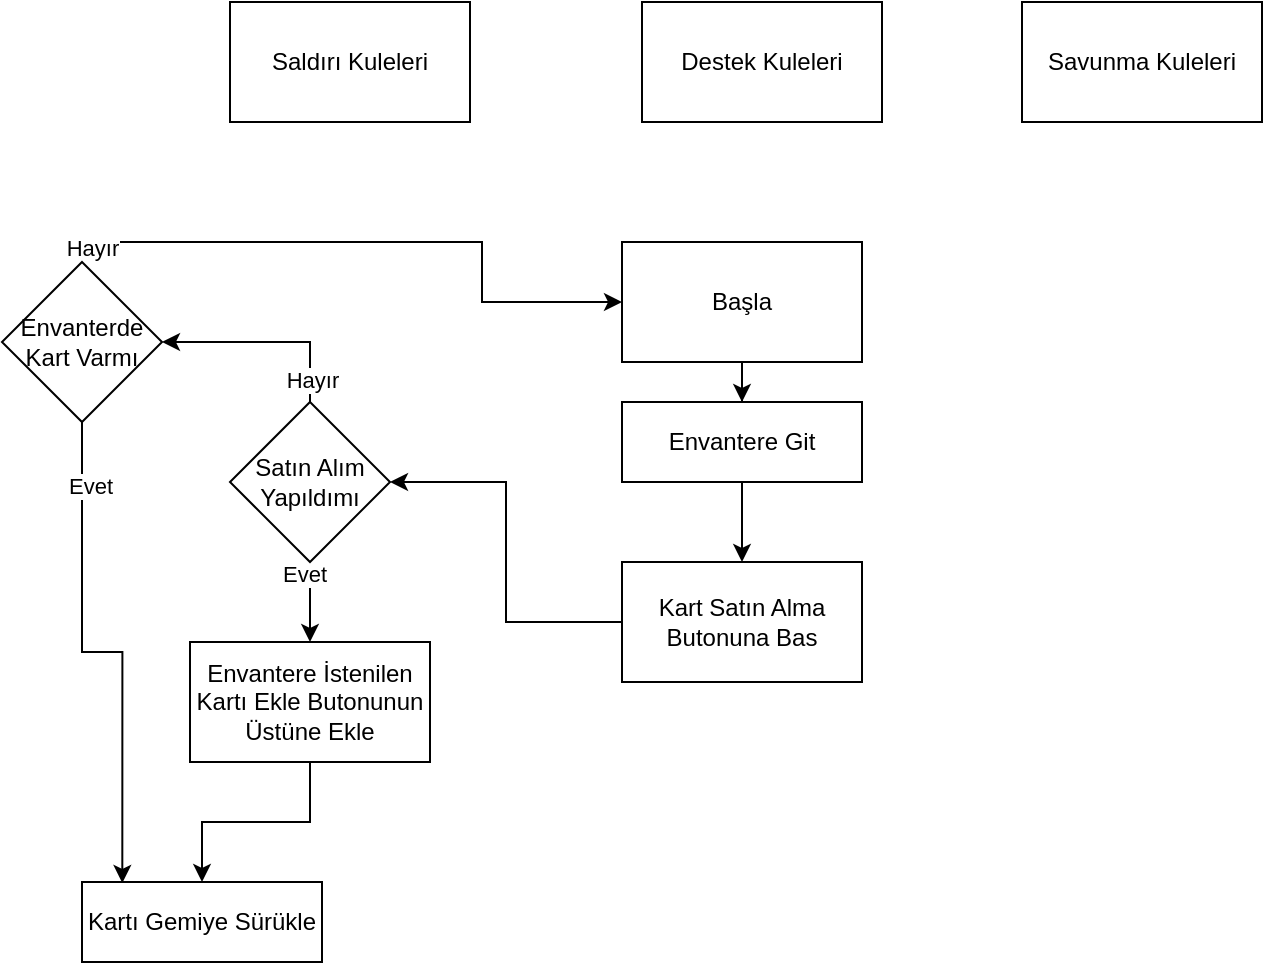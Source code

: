 <mxfile version="24.4.0" type="github">
  <diagram name="Sayfa -1" id="kKzHLGSKIOkIXO0F31tR">
    <mxGraphModel dx="1304" dy="1840" grid="1" gridSize="10" guides="1" tooltips="1" connect="1" arrows="1" fold="1" page="1" pageScale="1" pageWidth="827" pageHeight="1169" math="0" shadow="0">
      <root>
        <mxCell id="0" />
        <mxCell id="1" parent="0" />
        <mxCell id="9pXXfi69la4mdvmXIPyO-16" style="edgeStyle=orthogonalEdgeStyle;rounded=0;orthogonalLoop=1;jettySize=auto;html=1;entryX=0.5;entryY=0;entryDx=0;entryDy=0;" parent="1" source="9pXXfi69la4mdvmXIPyO-1" target="9pXXfi69la4mdvmXIPyO-15" edge="1">
          <mxGeometry relative="1" as="geometry" />
        </mxCell>
        <mxCell id="9pXXfi69la4mdvmXIPyO-1" value="Başla" style="rounded=0;whiteSpace=wrap;html=1;" parent="1" vertex="1">
          <mxGeometry x="370" width="120" height="60" as="geometry" />
        </mxCell>
        <mxCell id="9pXXfi69la4mdvmXIPyO-5" value="" style="edgeStyle=orthogonalEdgeStyle;rounded=0;orthogonalLoop=1;jettySize=auto;html=1;" parent="1" source="9pXXfi69la4mdvmXIPyO-2" target="9pXXfi69la4mdvmXIPyO-4" edge="1">
          <mxGeometry relative="1" as="geometry" />
        </mxCell>
        <mxCell id="9pXXfi69la4mdvmXIPyO-2" value="Kart Satın Alma Butonuna Bas" style="whiteSpace=wrap;html=1;rounded=0;" parent="1" vertex="1">
          <mxGeometry x="370" y="160" width="120" height="60" as="geometry" />
        </mxCell>
        <mxCell id="9pXXfi69la4mdvmXIPyO-10" value="" style="edgeStyle=orthogonalEdgeStyle;rounded=0;orthogonalLoop=1;jettySize=auto;html=1;" parent="1" source="9pXXfi69la4mdvmXIPyO-4" target="9pXXfi69la4mdvmXIPyO-9" edge="1">
          <mxGeometry relative="1" as="geometry" />
        </mxCell>
        <mxCell id="9pXXfi69la4mdvmXIPyO-11" value="Evet" style="edgeLabel;html=1;align=center;verticalAlign=middle;resizable=0;points=[];" parent="9pXXfi69la4mdvmXIPyO-10" vertex="1" connectable="0">
          <mxGeometry x="-0.733" y="-3" relative="1" as="geometry">
            <mxPoint as="offset" />
          </mxGeometry>
        </mxCell>
        <mxCell id="9pXXfi69la4mdvmXIPyO-22" style="edgeStyle=orthogonalEdgeStyle;rounded=0;orthogonalLoop=1;jettySize=auto;html=1;exitX=0.5;exitY=0;exitDx=0;exitDy=0;" parent="1" source="9pXXfi69la4mdvmXIPyO-4" target="9pXXfi69la4mdvmXIPyO-21" edge="1">
          <mxGeometry relative="1" as="geometry" />
        </mxCell>
        <mxCell id="9pXXfi69la4mdvmXIPyO-23" value="Hayır" style="edgeLabel;html=1;align=center;verticalAlign=middle;resizable=0;points=[];" parent="9pXXfi69la4mdvmXIPyO-22" vertex="1" connectable="0">
          <mxGeometry x="-0.787" y="-1" relative="1" as="geometry">
            <mxPoint as="offset" />
          </mxGeometry>
        </mxCell>
        <mxCell id="9pXXfi69la4mdvmXIPyO-4" value="Satın Alım Yapıldımı" style="rhombus;whiteSpace=wrap;html=1;rounded=0;" parent="1" vertex="1">
          <mxGeometry x="174" y="80" width="80" height="80" as="geometry" />
        </mxCell>
        <mxCell id="3a739cX6AssFqE7CFslS-2" style="edgeStyle=orthogonalEdgeStyle;rounded=0;orthogonalLoop=1;jettySize=auto;html=1;" edge="1" parent="1" source="9pXXfi69la4mdvmXIPyO-9" target="3a739cX6AssFqE7CFslS-1">
          <mxGeometry relative="1" as="geometry" />
        </mxCell>
        <mxCell id="9pXXfi69la4mdvmXIPyO-9" value="Envantere İstenilen Kartı Ekle Butonunun Üstüne Ekle" style="whiteSpace=wrap;html=1;rounded=0;" parent="1" vertex="1">
          <mxGeometry x="154" y="200" width="120" height="60" as="geometry" />
        </mxCell>
        <mxCell id="9pXXfi69la4mdvmXIPyO-20" style="edgeStyle=orthogonalEdgeStyle;rounded=0;orthogonalLoop=1;jettySize=auto;html=1;exitX=0.5;exitY=1;exitDx=0;exitDy=0;entryX=0.5;entryY=0;entryDx=0;entryDy=0;" parent="1" source="9pXXfi69la4mdvmXIPyO-15" target="9pXXfi69la4mdvmXIPyO-2" edge="1">
          <mxGeometry relative="1" as="geometry" />
        </mxCell>
        <mxCell id="9pXXfi69la4mdvmXIPyO-15" value="Envantere Git" style="rounded=0;whiteSpace=wrap;html=1;" parent="1" vertex="1">
          <mxGeometry x="370" y="80" width="120" height="40" as="geometry" />
        </mxCell>
        <mxCell id="9pXXfi69la4mdvmXIPyO-24" style="edgeStyle=orthogonalEdgeStyle;rounded=0;orthogonalLoop=1;jettySize=auto;html=1;entryX=0;entryY=0.5;entryDx=0;entryDy=0;exitX=0.5;exitY=0;exitDx=0;exitDy=0;" parent="1" source="9pXXfi69la4mdvmXIPyO-21" target="9pXXfi69la4mdvmXIPyO-1" edge="1">
          <mxGeometry relative="1" as="geometry">
            <Array as="points">
              <mxPoint x="100" />
              <mxPoint x="300" />
              <mxPoint x="300" y="30" />
            </Array>
            <mxPoint x="70" y="10" as="sourcePoint" />
            <mxPoint x="341.2" y="27.18" as="targetPoint" />
          </mxGeometry>
        </mxCell>
        <mxCell id="9pXXfi69la4mdvmXIPyO-25" value="Hayır" style="edgeLabel;html=1;align=center;verticalAlign=middle;resizable=0;points=[];" parent="9pXXfi69la4mdvmXIPyO-24" vertex="1" connectable="0">
          <mxGeometry x="-0.907" y="-3" relative="1" as="geometry">
            <mxPoint as="offset" />
          </mxGeometry>
        </mxCell>
        <mxCell id="9pXXfi69la4mdvmXIPyO-26" style="edgeStyle=orthogonalEdgeStyle;rounded=0;orthogonalLoop=1;jettySize=auto;html=1;exitX=0.5;exitY=1;exitDx=0;exitDy=0;entryX=0.168;entryY=0.012;entryDx=0;entryDy=0;entryPerimeter=0;" parent="1" source="9pXXfi69la4mdvmXIPyO-21" edge="1" target="3a739cX6AssFqE7CFslS-1">
          <mxGeometry relative="1" as="geometry">
            <mxPoint x="100" y="210" as="targetPoint" />
          </mxGeometry>
        </mxCell>
        <mxCell id="9pXXfi69la4mdvmXIPyO-27" value="Evet" style="edgeLabel;html=1;align=center;verticalAlign=middle;resizable=0;points=[];" parent="9pXXfi69la4mdvmXIPyO-26" vertex="1" connectable="0">
          <mxGeometry x="-0.747" y="4" relative="1" as="geometry">
            <mxPoint as="offset" />
          </mxGeometry>
        </mxCell>
        <mxCell id="9pXXfi69la4mdvmXIPyO-21" value="Envanterde Kart Varmı" style="rhombus;whiteSpace=wrap;html=1;" parent="1" vertex="1">
          <mxGeometry x="60" y="10" width="80" height="80" as="geometry" />
        </mxCell>
        <mxCell id="3a739cX6AssFqE7CFslS-1" value="Kartı Gemiye Sürükle" style="rounded=0;whiteSpace=wrap;html=1;" vertex="1" parent="1">
          <mxGeometry x="100" y="320" width="120" height="40" as="geometry" />
        </mxCell>
        <mxCell id="3a739cX6AssFqE7CFslS-3" value="Saldırı Kuleleri" style="rounded=0;whiteSpace=wrap;html=1;" vertex="1" parent="1">
          <mxGeometry x="174" y="-120" width="120" height="60" as="geometry" />
        </mxCell>
        <mxCell id="3a739cX6AssFqE7CFslS-4" value="Destek Kuleleri" style="rounded=0;whiteSpace=wrap;html=1;" vertex="1" parent="1">
          <mxGeometry x="380" y="-120" width="120" height="60" as="geometry" />
        </mxCell>
        <mxCell id="3a739cX6AssFqE7CFslS-6" value="Savunma Kuleleri" style="rounded=0;whiteSpace=wrap;html=1;" vertex="1" parent="1">
          <mxGeometry x="570" y="-120" width="120" height="60" as="geometry" />
        </mxCell>
      </root>
    </mxGraphModel>
  </diagram>
</mxfile>
